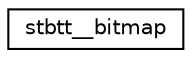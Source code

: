 digraph "Graphical Class Hierarchy"
{
  edge [fontname="Helvetica",fontsize="10",labelfontname="Helvetica",labelfontsize="10"];
  node [fontname="Helvetica",fontsize="10",shape=record];
  rankdir="LR";
  Node0 [label="stbtt__bitmap",height=0.2,width=0.4,color="black", fillcolor="white", style="filled",URL="$d6/d7d/structstbtt____bitmap.html"];
}
